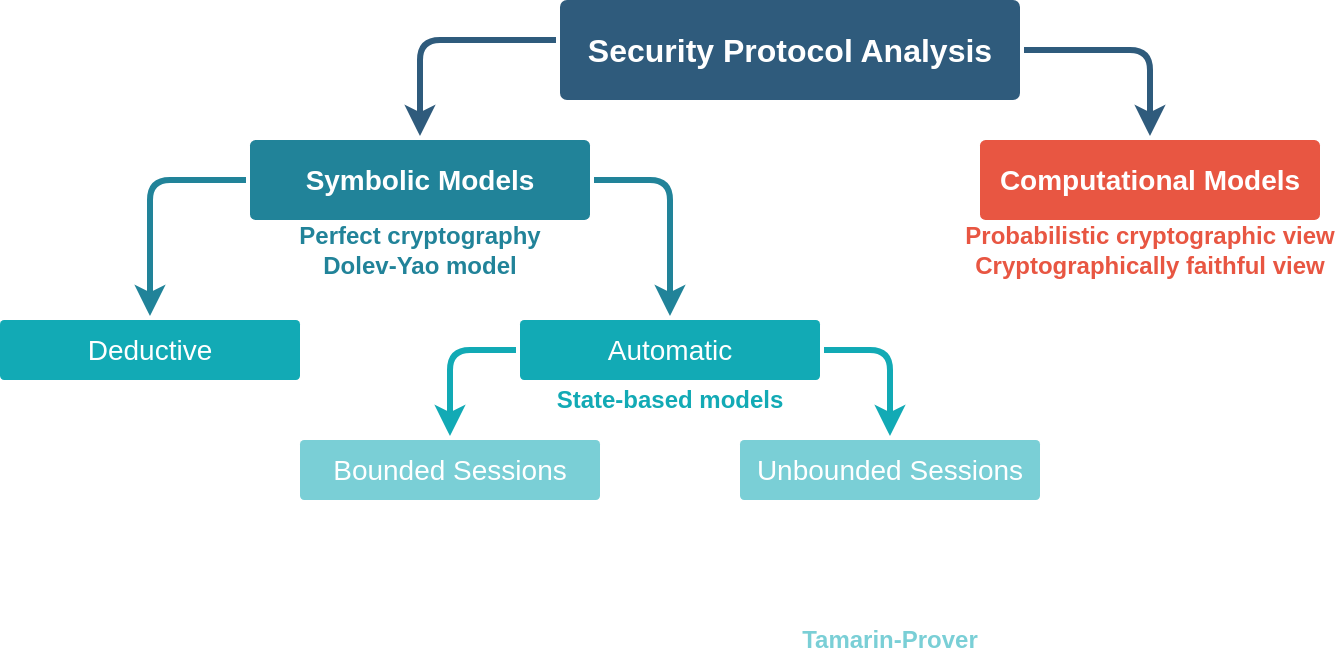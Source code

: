 <mxfile version="14.6.10" type="google"><diagram id="6a731a19-8d31-9384-78a2-239565b7b9f0" name="Page-1"><mxGraphModel dx="868" dy="458" grid="1" gridSize="10" guides="1" tooltips="1" connect="1" arrows="1" fold="1" page="1" pageScale="1" pageWidth="680" pageHeight="340" background="none" math="0" shadow="0"><root><mxCell id="0"/><mxCell id="1" parent="0"/><mxCell id="1746" value="" style="edgeStyle=none;rounded=1;jumpStyle=none;html=1;shadow=0;labelBackgroundColor=none;startArrow=none;startFill=0;endArrow=classic;endFill=1;jettySize=auto;orthogonalLoop=1;strokeColor=#2F5B7C;strokeWidth=3;fontFamily=Helvetica;fontSize=16;fontColor=#23445D;spacing=5;" parent="1" source="1749" target="1771" edge="1"><mxGeometry relative="1" as="geometry"><Array as="points"><mxPoint x="580" y="35"/></Array></mxGeometry></mxCell><mxCell id="1748" value="" style="edgeStyle=orthogonalEdgeStyle;rounded=1;jumpStyle=none;html=1;shadow=0;labelBackgroundColor=none;startArrow=none;startFill=0;endArrow=classic;endFill=1;jettySize=auto;orthogonalLoop=1;strokeColor=#2F5B7C;strokeWidth=3;fontFamily=Helvetica;fontSize=16;fontColor=#23445D;spacing=5;entryX=0.5;entryY=0;entryDx=0;entryDy=0;" parent="1" source="1749" target="1753" edge="1"><mxGeometry relative="1" as="geometry"><Array as="points"><mxPoint x="215" y="30"/></Array></mxGeometry></mxCell><mxCell id="1749" value="Security Protocol Analysis" style="rounded=1;whiteSpace=wrap;html=1;shadow=0;labelBackgroundColor=none;strokeColor=none;strokeWidth=3;fontFamily=Helvetica;fontSize=16;fontColor=#FFFFFF;align=center;fontStyle=1;spacing=5;arcSize=7;perimeterSpacing=2;fillColor=#2F5B7C;" parent="1" vertex="1"><mxGeometry x="285" y="10" width="230" height="50" as="geometry"/></mxCell><mxCell id="1751" value="" style="edgeStyle=none;rounded=1;jumpStyle=none;html=1;shadow=0;labelBackgroundColor=none;startArrow=none;startFill=0;jettySize=auto;orthogonalLoop=1;strokeWidth=3;fontFamily=Helvetica;fontSize=14;fontColor=#FFFFFF;spacing=5;fontStyle=1;fillColor=#b0e3e6;strokeColor=#218399;" parent="1" source="1753" target="1755" edge="1"><mxGeometry relative="1" as="geometry"><Array as="points"><mxPoint x="80" y="100"/></Array></mxGeometry></mxCell><mxCell id="1752" value="" style="edgeStyle=none;rounded=1;jumpStyle=none;html=1;shadow=0;labelBackgroundColor=none;startArrow=none;startFill=0;jettySize=auto;orthogonalLoop=1;strokeWidth=3;fontFamily=Helvetica;fontSize=14;fontColor=#FFFFFF;spacing=5;fontStyle=1;fillColor=#b0e3e6;strokeColor=#218399;" parent="1" source="1753" target="1754" edge="1"><mxGeometry relative="1" as="geometry"><Array as="points"><mxPoint x="340" y="100"/></Array></mxGeometry></mxCell><mxCell id="1753" value="Symbolic Models" style="rounded=1;whiteSpace=wrap;html=1;shadow=0;labelBackgroundColor=none;strokeColor=none;strokeWidth=3;fontFamily=Helvetica;fontSize=14;fontColor=#FFFFFF;align=center;spacing=5;fontStyle=1;arcSize=7;perimeterSpacing=2;fillColor=#218399;" parent="1" vertex="1"><mxGeometry x="130" y="80" width="170" height="40" as="geometry"/></mxCell><mxCell id="1754" value="Automatic" style="rounded=1;whiteSpace=wrap;html=1;shadow=0;labelBackgroundColor=none;strokeColor=none;strokeWidth=3;fontFamily=Helvetica;fontSize=14;fontColor=#FFFFFF;align=center;spacing=5;fontStyle=0;arcSize=7;perimeterSpacing=2;fillColor=#12AAB5;" parent="1" vertex="1"><mxGeometry x="265" y="170" width="150" height="30" as="geometry"/></mxCell><mxCell id="1755" value="Deductive" style="rounded=1;whiteSpace=wrap;html=1;shadow=0;labelBackgroundColor=none;strokeColor=none;strokeWidth=3;fontFamily=Helvetica;fontSize=14;fontColor=#FFFFFF;align=center;spacing=5;fontStyle=0;arcSize=7;perimeterSpacing=2;fillColor=#12AAB5;" parent="1" vertex="1"><mxGeometry x="5" y="170" width="150" height="30" as="geometry"/></mxCell><mxCell id="1771" value="Computational Models" style="rounded=1;whiteSpace=wrap;html=1;shadow=0;labelBackgroundColor=none;strokeColor=none;strokeWidth=3;fontFamily=Helvetica;fontSize=14;fontColor=#FFFFFF;align=center;spacing=5;fontStyle=1;arcSize=7;perimeterSpacing=2;fillColor=#E85642;" parent="1" vertex="1"><mxGeometry x="495" y="80" width="170" height="40" as="geometry"/></mxCell><mxCell id="F3JaZJ1KbiUL1GR39glD-1781" value="&lt;div&gt;Perfect cryptography&lt;/div&gt;&lt;div&gt;Dolev-Yao model&lt;/div&gt;" style="text;html=1;align=center;verticalAlign=middle;whiteSpace=wrap;rounded=0;fontStyle=1;fontColor=#218399;" vertex="1" parent="1"><mxGeometry x="125" y="120" width="180" height="30" as="geometry"/></mxCell><mxCell id="F3JaZJ1KbiUL1GR39glD-1783" value="&lt;div&gt;Probabilistic cryptographic view&lt;br&gt;&lt;/div&gt;&lt;div&gt;Cryptographically faithful view&lt;/div&gt;" style="text;html=1;strokeColor=none;fillColor=none;align=center;verticalAlign=middle;whiteSpace=wrap;rounded=0;fontStyle=1;fontColor=#E85642;" vertex="1" parent="1"><mxGeometry x="485" y="120" width="190" height="30" as="geometry"/></mxCell><mxCell id="F3JaZJ1KbiUL1GR39glD-1786" value="" style="edgeStyle=none;rounded=1;jumpStyle=none;html=1;shadow=0;labelBackgroundColor=none;startArrow=none;startFill=0;jettySize=auto;orthogonalLoop=1;strokeWidth=3;fontFamily=Helvetica;fontSize=14;fontColor=#FFFFFF;spacing=5;fontStyle=1;fillColor=#b0e3e6;exitX=1;exitY=0.5;exitDx=0;exitDy=0;strokeColor=#12AAB5;" edge="1" parent="1" target="F3JaZJ1KbiUL1GR39glD-1787" source="1754"><mxGeometry relative="1" as="geometry"><mxPoint x="547" y="170.0" as="sourcePoint"/><Array as="points"><mxPoint x="450" y="185"/></Array></mxGeometry></mxCell><mxCell id="F3JaZJ1KbiUL1GR39glD-1787" value="Unbounded Sessions" style="rounded=1;whiteSpace=wrap;html=1;shadow=0;labelBackgroundColor=none;strokeColor=none;strokeWidth=3;fontFamily=Helvetica;fontSize=14;fontColor=#FFFFFF;align=center;spacing=5;fontStyle=0;arcSize=7;perimeterSpacing=2;fillColor=#7ACFD6;" vertex="1" parent="1"><mxGeometry x="375" y="230" width="150" height="30" as="geometry"/></mxCell><mxCell id="F3JaZJ1KbiUL1GR39glD-1788" value="" style="edgeStyle=none;rounded=1;jumpStyle=none;html=1;shadow=0;labelBackgroundColor=none;startArrow=none;startFill=0;jettySize=auto;orthogonalLoop=1;strokeWidth=3;fontFamily=Helvetica;fontSize=14;fontColor=#FFFFFF;spacing=5;fontStyle=1;fillColor=#b0e3e6;exitX=0;exitY=0.5;exitDx=0;exitDy=0;strokeColor=#12AAB5;" edge="1" parent="1" target="F3JaZJ1KbiUL1GR39glD-1789" source="1754"><mxGeometry relative="1" as="geometry"><mxPoint x="217.0" y="210.0" as="sourcePoint"/><Array as="points"><mxPoint x="230" y="185"/></Array></mxGeometry></mxCell><mxCell id="F3JaZJ1KbiUL1GR39glD-1789" value="Bounded Sessions" style="rounded=1;whiteSpace=wrap;html=1;shadow=0;labelBackgroundColor=none;strokeColor=none;strokeWidth=3;fontFamily=Helvetica;fontSize=14;fontColor=#FFFFFF;align=center;spacing=5;fontStyle=0;arcSize=7;perimeterSpacing=2;fillColor=#7ACFD6;" vertex="1" parent="1"><mxGeometry x="155" y="230" width="150" height="30" as="geometry"/></mxCell><mxCell id="F3JaZJ1KbiUL1GR39glD-1792" value="" style="shape=image;imageAspect=0;aspect=fixed;verticalLabelPosition=bottom;verticalAlign=top;rounded=0;fontColor=#000000;fillColor=#7ACFD6;gradientColor=#ffffff;html=1;image=https://tamarin-prover.github.io/favicon-256x256.png;" vertex="1" parent="1"><mxGeometry x="425" y="270" width="50" height="50" as="geometry"/></mxCell><mxCell id="F3JaZJ1KbiUL1GR39glD-1793" value="State-based models" style="text;html=1;align=center;verticalAlign=middle;whiteSpace=wrap;rounded=0;fontStyle=1;fontColor=#12AAB5;" vertex="1" parent="1"><mxGeometry x="250" y="200" width="180" height="20" as="geometry"/></mxCell><mxCell id="F3JaZJ1KbiUL1GR39glD-1794" value="Tamarin-Prover" style="text;html=1;align=center;verticalAlign=middle;whiteSpace=wrap;rounded=0;fontStyle=1;fontColor=#7ACFD6;" vertex="1" parent="1"><mxGeometry x="360" y="320" width="180" height="20" as="geometry"/></mxCell></root></mxGraphModel></diagram></mxfile>